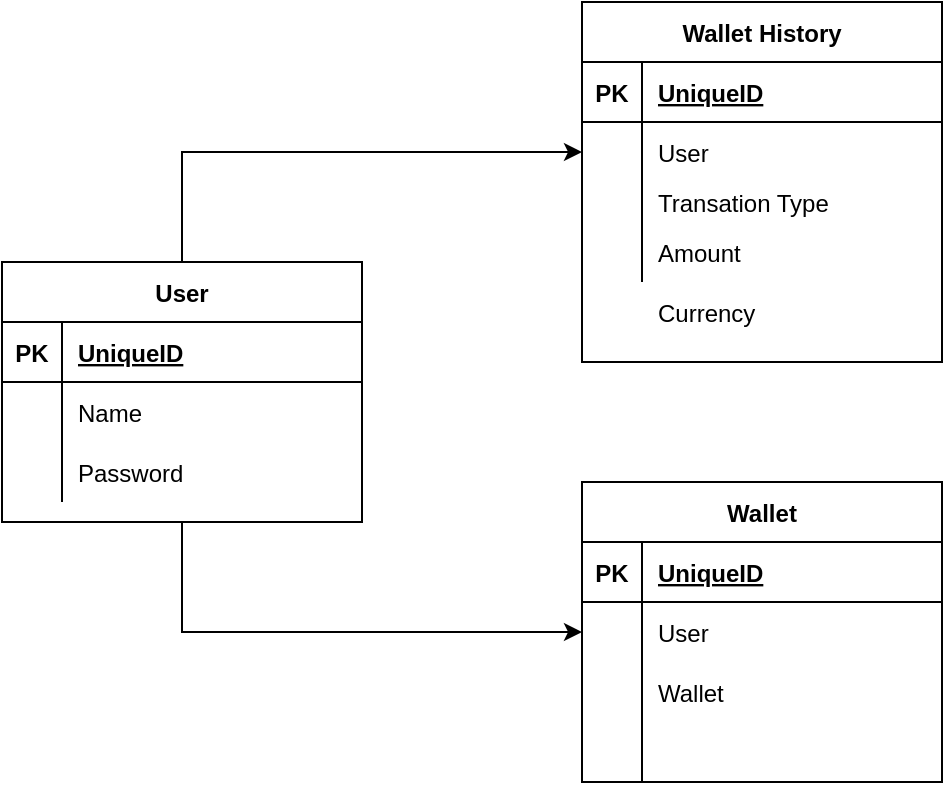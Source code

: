 <mxfile version="14.5.1" type="device"><diagram id="EbBxDNTN6tYSVBIr9lxC" name="Page-1"><mxGraphModel dx="1092" dy="494" grid="1" gridSize="10" guides="1" tooltips="1" connect="1" arrows="1" fold="1" page="1" pageScale="1" pageWidth="850" pageHeight="1100" math="0" shadow="0"><root><mxCell id="0"/><mxCell id="1" parent="0"/><mxCell id="oBpkB3l7REYprOBDjmYH-40" style="edgeStyle=orthogonalEdgeStyle;rounded=0;orthogonalLoop=1;jettySize=auto;html=1;" edge="1" parent="1" source="oBpkB3l7REYprOBDjmYH-1" target="oBpkB3l7REYprOBDjmYH-18"><mxGeometry relative="1" as="geometry"/></mxCell><mxCell id="oBpkB3l7REYprOBDjmYH-41" style="edgeStyle=orthogonalEdgeStyle;rounded=0;orthogonalLoop=1;jettySize=auto;html=1;exitX=0.5;exitY=0;exitDx=0;exitDy=0;entryX=0;entryY=0.5;entryDx=0;entryDy=0;" edge="1" parent="1" source="oBpkB3l7REYprOBDjmYH-1" target="oBpkB3l7REYprOBDjmYH-31"><mxGeometry relative="1" as="geometry"/></mxCell><mxCell id="oBpkB3l7REYprOBDjmYH-1" value="User" style="shape=table;startSize=30;container=1;collapsible=1;childLayout=tableLayout;fixedRows=1;rowLines=0;fontStyle=1;align=center;resizeLast=1;" vertex="1" parent="1"><mxGeometry x="80" y="170" width="180" height="130" as="geometry"/></mxCell><mxCell id="oBpkB3l7REYprOBDjmYH-2" value="" style="shape=partialRectangle;collapsible=0;dropTarget=0;pointerEvents=0;fillColor=none;top=0;left=0;bottom=1;right=0;points=[[0,0.5],[1,0.5]];portConstraint=eastwest;" vertex="1" parent="oBpkB3l7REYprOBDjmYH-1"><mxGeometry y="30" width="180" height="30" as="geometry"/></mxCell><mxCell id="oBpkB3l7REYprOBDjmYH-3" value="PK" style="shape=partialRectangle;connectable=0;fillColor=none;top=0;left=0;bottom=0;right=0;fontStyle=1;overflow=hidden;" vertex="1" parent="oBpkB3l7REYprOBDjmYH-2"><mxGeometry width="30" height="30" as="geometry"/></mxCell><mxCell id="oBpkB3l7REYprOBDjmYH-4" value="UniqueID" style="shape=partialRectangle;connectable=0;fillColor=none;top=0;left=0;bottom=0;right=0;align=left;spacingLeft=6;fontStyle=5;overflow=hidden;" vertex="1" parent="oBpkB3l7REYprOBDjmYH-2"><mxGeometry x="30" width="150" height="30" as="geometry"/></mxCell><mxCell id="oBpkB3l7REYprOBDjmYH-5" value="" style="shape=partialRectangle;collapsible=0;dropTarget=0;pointerEvents=0;fillColor=none;top=0;left=0;bottom=0;right=0;points=[[0,0.5],[1,0.5]];portConstraint=eastwest;" vertex="1" parent="oBpkB3l7REYprOBDjmYH-1"><mxGeometry y="60" width="180" height="30" as="geometry"/></mxCell><mxCell id="oBpkB3l7REYprOBDjmYH-6" value="" style="shape=partialRectangle;connectable=0;fillColor=none;top=0;left=0;bottom=0;right=0;editable=1;overflow=hidden;" vertex="1" parent="oBpkB3l7REYprOBDjmYH-5"><mxGeometry width="30" height="30" as="geometry"/></mxCell><mxCell id="oBpkB3l7REYprOBDjmYH-7" value="Name" style="shape=partialRectangle;connectable=0;fillColor=none;top=0;left=0;bottom=0;right=0;align=left;spacingLeft=6;overflow=hidden;" vertex="1" parent="oBpkB3l7REYprOBDjmYH-5"><mxGeometry x="30" width="150" height="30" as="geometry"/></mxCell><mxCell id="oBpkB3l7REYprOBDjmYH-8" value="" style="shape=partialRectangle;collapsible=0;dropTarget=0;pointerEvents=0;fillColor=none;top=0;left=0;bottom=0;right=0;points=[[0,0.5],[1,0.5]];portConstraint=eastwest;" vertex="1" parent="oBpkB3l7REYprOBDjmYH-1"><mxGeometry y="90" width="180" height="30" as="geometry"/></mxCell><mxCell id="oBpkB3l7REYprOBDjmYH-9" value="" style="shape=partialRectangle;connectable=0;fillColor=none;top=0;left=0;bottom=0;right=0;editable=1;overflow=hidden;" vertex="1" parent="oBpkB3l7REYprOBDjmYH-8"><mxGeometry width="30" height="30" as="geometry"/></mxCell><mxCell id="oBpkB3l7REYprOBDjmYH-10" value="Password" style="shape=partialRectangle;connectable=0;fillColor=none;top=0;left=0;bottom=0;right=0;align=left;spacingLeft=6;overflow=hidden;" vertex="1" parent="oBpkB3l7REYprOBDjmYH-8"><mxGeometry x="30" width="150" height="30" as="geometry"/></mxCell><mxCell id="oBpkB3l7REYprOBDjmYH-14" value="Wallet" style="shape=table;startSize=30;container=1;collapsible=1;childLayout=tableLayout;fixedRows=1;rowLines=0;fontStyle=1;align=center;resizeLast=1;" vertex="1" parent="1"><mxGeometry x="370" y="280" width="180" height="150" as="geometry"><mxRectangle x="370" y="280" width="70" height="30" as="alternateBounds"/></mxGeometry></mxCell><mxCell id="oBpkB3l7REYprOBDjmYH-15" value="" style="shape=partialRectangle;collapsible=0;dropTarget=0;pointerEvents=0;fillColor=none;top=0;left=0;bottom=1;right=0;points=[[0,0.5],[1,0.5]];portConstraint=eastwest;" vertex="1" parent="oBpkB3l7REYprOBDjmYH-14"><mxGeometry y="30" width="180" height="30" as="geometry"/></mxCell><mxCell id="oBpkB3l7REYprOBDjmYH-16" value="PK" style="shape=partialRectangle;connectable=0;fillColor=none;top=0;left=0;bottom=0;right=0;fontStyle=1;overflow=hidden;" vertex="1" parent="oBpkB3l7REYprOBDjmYH-15"><mxGeometry width="30" height="30" as="geometry"/></mxCell><mxCell id="oBpkB3l7REYprOBDjmYH-17" value="UniqueID" style="shape=partialRectangle;connectable=0;fillColor=none;top=0;left=0;bottom=0;right=0;align=left;spacingLeft=6;fontStyle=5;overflow=hidden;" vertex="1" parent="oBpkB3l7REYprOBDjmYH-15"><mxGeometry x="30" width="150" height="30" as="geometry"/></mxCell><mxCell id="oBpkB3l7REYprOBDjmYH-18" value="" style="shape=partialRectangle;collapsible=0;dropTarget=0;pointerEvents=0;fillColor=none;top=0;left=0;bottom=0;right=0;points=[[0,0.5],[1,0.5]];portConstraint=eastwest;" vertex="1" parent="oBpkB3l7REYprOBDjmYH-14"><mxGeometry y="60" width="180" height="30" as="geometry"/></mxCell><mxCell id="oBpkB3l7REYprOBDjmYH-19" value="" style="shape=partialRectangle;connectable=0;fillColor=none;top=0;left=0;bottom=0;right=0;editable=1;overflow=hidden;" vertex="1" parent="oBpkB3l7REYprOBDjmYH-18"><mxGeometry width="30" height="30" as="geometry"/></mxCell><mxCell id="oBpkB3l7REYprOBDjmYH-20" value="User" style="shape=partialRectangle;connectable=0;fillColor=none;top=0;left=0;bottom=0;right=0;align=left;spacingLeft=6;overflow=hidden;" vertex="1" parent="oBpkB3l7REYprOBDjmYH-18"><mxGeometry x="30" width="150" height="30" as="geometry"/></mxCell><mxCell id="oBpkB3l7REYprOBDjmYH-21" value="" style="shape=partialRectangle;collapsible=0;dropTarget=0;pointerEvents=0;fillColor=none;top=0;left=0;bottom=0;right=0;points=[[0,0.5],[1,0.5]];portConstraint=eastwest;" vertex="1" parent="oBpkB3l7REYprOBDjmYH-14"><mxGeometry y="90" width="180" height="30" as="geometry"/></mxCell><mxCell id="oBpkB3l7REYprOBDjmYH-22" value="" style="shape=partialRectangle;connectable=0;fillColor=none;top=0;left=0;bottom=0;right=0;editable=1;overflow=hidden;" vertex="1" parent="oBpkB3l7REYprOBDjmYH-21"><mxGeometry width="30" height="30" as="geometry"/></mxCell><mxCell id="oBpkB3l7REYprOBDjmYH-23" value="Wallet" style="shape=partialRectangle;connectable=0;fillColor=none;top=0;left=0;bottom=0;right=0;align=left;spacingLeft=6;overflow=hidden;" vertex="1" parent="oBpkB3l7REYprOBDjmYH-21"><mxGeometry x="30" width="150" height="30" as="geometry"/></mxCell><mxCell id="oBpkB3l7REYprOBDjmYH-24" value="" style="shape=partialRectangle;collapsible=0;dropTarget=0;pointerEvents=0;fillColor=none;top=0;left=0;bottom=0;right=0;points=[[0,0.5],[1,0.5]];portConstraint=eastwest;" vertex="1" parent="oBpkB3l7REYprOBDjmYH-14"><mxGeometry y="120" width="180" height="30" as="geometry"/></mxCell><mxCell id="oBpkB3l7REYprOBDjmYH-25" value="" style="shape=partialRectangle;connectable=0;fillColor=none;top=0;left=0;bottom=0;right=0;editable=1;overflow=hidden;" vertex="1" parent="oBpkB3l7REYprOBDjmYH-24"><mxGeometry width="30" height="30" as="geometry"/></mxCell><mxCell id="oBpkB3l7REYprOBDjmYH-26" value="" style="shape=partialRectangle;connectable=0;fillColor=none;top=0;left=0;bottom=0;right=0;align=left;spacingLeft=6;overflow=hidden;" vertex="1" parent="oBpkB3l7REYprOBDjmYH-24"><mxGeometry x="30" width="150" height="30" as="geometry"/></mxCell><mxCell id="oBpkB3l7REYprOBDjmYH-27" value="Wallet History" style="shape=table;startSize=30;container=1;collapsible=1;childLayout=tableLayout;fixedRows=1;rowLines=0;fontStyle=1;align=center;resizeLast=1;" vertex="1" parent="1"><mxGeometry x="370" y="40" width="180" height="180" as="geometry"/></mxCell><mxCell id="oBpkB3l7REYprOBDjmYH-28" value="" style="shape=partialRectangle;collapsible=0;dropTarget=0;pointerEvents=0;fillColor=none;top=0;left=0;bottom=1;right=0;points=[[0,0.5],[1,0.5]];portConstraint=eastwest;" vertex="1" parent="oBpkB3l7REYprOBDjmYH-27"><mxGeometry y="30" width="180" height="30" as="geometry"/></mxCell><mxCell id="oBpkB3l7REYprOBDjmYH-29" value="PK" style="shape=partialRectangle;connectable=0;fillColor=none;top=0;left=0;bottom=0;right=0;fontStyle=1;overflow=hidden;" vertex="1" parent="oBpkB3l7REYprOBDjmYH-28"><mxGeometry width="30" height="30" as="geometry"/></mxCell><mxCell id="oBpkB3l7REYprOBDjmYH-30" value="UniqueID" style="shape=partialRectangle;connectable=0;fillColor=none;top=0;left=0;bottom=0;right=0;align=left;spacingLeft=6;fontStyle=5;overflow=hidden;" vertex="1" parent="oBpkB3l7REYprOBDjmYH-28"><mxGeometry x="30" width="150" height="30" as="geometry"/></mxCell><mxCell id="oBpkB3l7REYprOBDjmYH-31" value="" style="shape=partialRectangle;collapsible=0;dropTarget=0;pointerEvents=0;fillColor=none;top=0;left=0;bottom=0;right=0;points=[[0,0.5],[1,0.5]];portConstraint=eastwest;" vertex="1" parent="oBpkB3l7REYprOBDjmYH-27"><mxGeometry y="60" width="180" height="30" as="geometry"/></mxCell><mxCell id="oBpkB3l7REYprOBDjmYH-32" value="" style="shape=partialRectangle;connectable=0;fillColor=none;top=0;left=0;bottom=0;right=0;editable=1;overflow=hidden;" vertex="1" parent="oBpkB3l7REYprOBDjmYH-31"><mxGeometry width="30" height="30" as="geometry"/></mxCell><mxCell id="oBpkB3l7REYprOBDjmYH-33" value="User" style="shape=partialRectangle;connectable=0;fillColor=none;top=0;left=0;bottom=0;right=0;align=left;spacingLeft=6;overflow=hidden;" vertex="1" parent="oBpkB3l7REYprOBDjmYH-31"><mxGeometry x="30" width="150" height="30" as="geometry"/></mxCell><mxCell id="oBpkB3l7REYprOBDjmYH-34" value="" style="shape=partialRectangle;collapsible=0;dropTarget=0;pointerEvents=0;fillColor=none;top=0;left=0;bottom=0;right=0;points=[[0,0.5],[1,0.5]];portConstraint=eastwest;" vertex="1" parent="oBpkB3l7REYprOBDjmYH-27"><mxGeometry y="90" width="180" height="20" as="geometry"/></mxCell><mxCell id="oBpkB3l7REYprOBDjmYH-35" value="" style="shape=partialRectangle;connectable=0;fillColor=none;top=0;left=0;bottom=0;right=0;editable=1;overflow=hidden;" vertex="1" parent="oBpkB3l7REYprOBDjmYH-34"><mxGeometry width="30" height="20" as="geometry"/></mxCell><mxCell id="oBpkB3l7REYprOBDjmYH-36" value="Transation Type" style="shape=partialRectangle;connectable=0;fillColor=none;top=0;left=0;bottom=0;right=0;align=left;spacingLeft=6;overflow=hidden;" vertex="1" parent="oBpkB3l7REYprOBDjmYH-34"><mxGeometry x="30" width="150" height="20" as="geometry"/></mxCell><mxCell id="oBpkB3l7REYprOBDjmYH-37" value="" style="shape=partialRectangle;collapsible=0;dropTarget=0;pointerEvents=0;fillColor=none;top=0;left=0;bottom=0;right=0;points=[[0,0.5],[1,0.5]];portConstraint=eastwest;" vertex="1" parent="oBpkB3l7REYprOBDjmYH-27"><mxGeometry y="110" width="180" height="30" as="geometry"/></mxCell><mxCell id="oBpkB3l7REYprOBDjmYH-38" value="" style="shape=partialRectangle;connectable=0;fillColor=none;top=0;left=0;bottom=0;right=0;editable=1;overflow=hidden;" vertex="1" parent="oBpkB3l7REYprOBDjmYH-37"><mxGeometry width="30" height="30" as="geometry"/></mxCell><mxCell id="oBpkB3l7REYprOBDjmYH-39" value="Amount" style="shape=partialRectangle;connectable=0;fillColor=none;top=0;left=0;bottom=0;right=0;align=left;spacingLeft=6;overflow=hidden;" vertex="1" parent="oBpkB3l7REYprOBDjmYH-37"><mxGeometry x="30" width="150" height="30" as="geometry"/></mxCell><mxCell id="oBpkB3l7REYprOBDjmYH-43" value="" style="shape=partialRectangle;collapsible=0;dropTarget=0;pointerEvents=0;fillColor=none;top=0;left=0;bottom=0;right=0;points=[[0,0.5],[1,0.5]];portConstraint=eastwest;" vertex="1" parent="1"><mxGeometry x="370" y="180" width="180" height="30" as="geometry"/></mxCell><mxCell id="oBpkB3l7REYprOBDjmYH-44" value="" style="shape=partialRectangle;connectable=0;fillColor=none;top=0;left=0;bottom=0;right=0;editable=1;overflow=hidden;" vertex="1" parent="oBpkB3l7REYprOBDjmYH-43"><mxGeometry width="30" height="30" as="geometry"/></mxCell><mxCell id="oBpkB3l7REYprOBDjmYH-45" value="Currency" style="shape=partialRectangle;connectable=0;fillColor=none;top=0;left=0;bottom=0;right=0;align=left;spacingLeft=6;overflow=hidden;" vertex="1" parent="oBpkB3l7REYprOBDjmYH-43"><mxGeometry x="30" width="150" height="30" as="geometry"/></mxCell></root></mxGraphModel></diagram></mxfile>